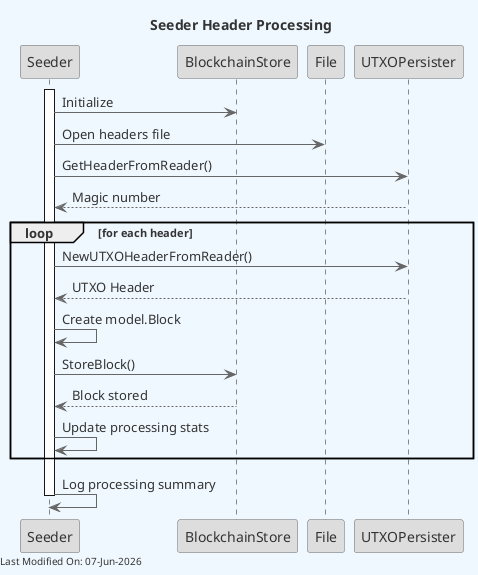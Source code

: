 @startuml
skinparam backgroundColor #F0F8FF
skinparam defaultFontColor #333333
skinparam arrowColor #666666

' Define borders for all elements
skinparam entity {
  BorderColor #666666
  BackgroundColor #DDDDDD
}

skinparam control {
  BorderColor #666666
  BackgroundColor #DDDDDD
}

skinparam participant {
  BorderColor #666666
  BackgroundColor #DDDDDD
}



title Seeder Header Processing

participant "Seeder" as Seeder
participant "BlockchainStore" as BlockStore
participant "File" as File
participant "UTXOPersister" as UTPersister

activate Seeder

Seeder -> BlockStore: Initialize
Seeder -> File: Open headers file
Seeder -> UTPersister: GetHeaderFromReader()
UTPersister --> Seeder: Magic number

loop for each header
    Seeder -> UTPersister: NewUTXOHeaderFromReader()
    UTPersister --> Seeder: UTXO Header

    Seeder -> Seeder: Create model.Block
    Seeder -> BlockStore: StoreBlock()
    BlockStore --> Seeder: Block stored

    Seeder -> Seeder: Update processing stats
end

Seeder -> Seeder: Log processing summary

deactivate Seeder

left footer Last Modified On: %date("dd-MMM-yyyy")

@enduml
